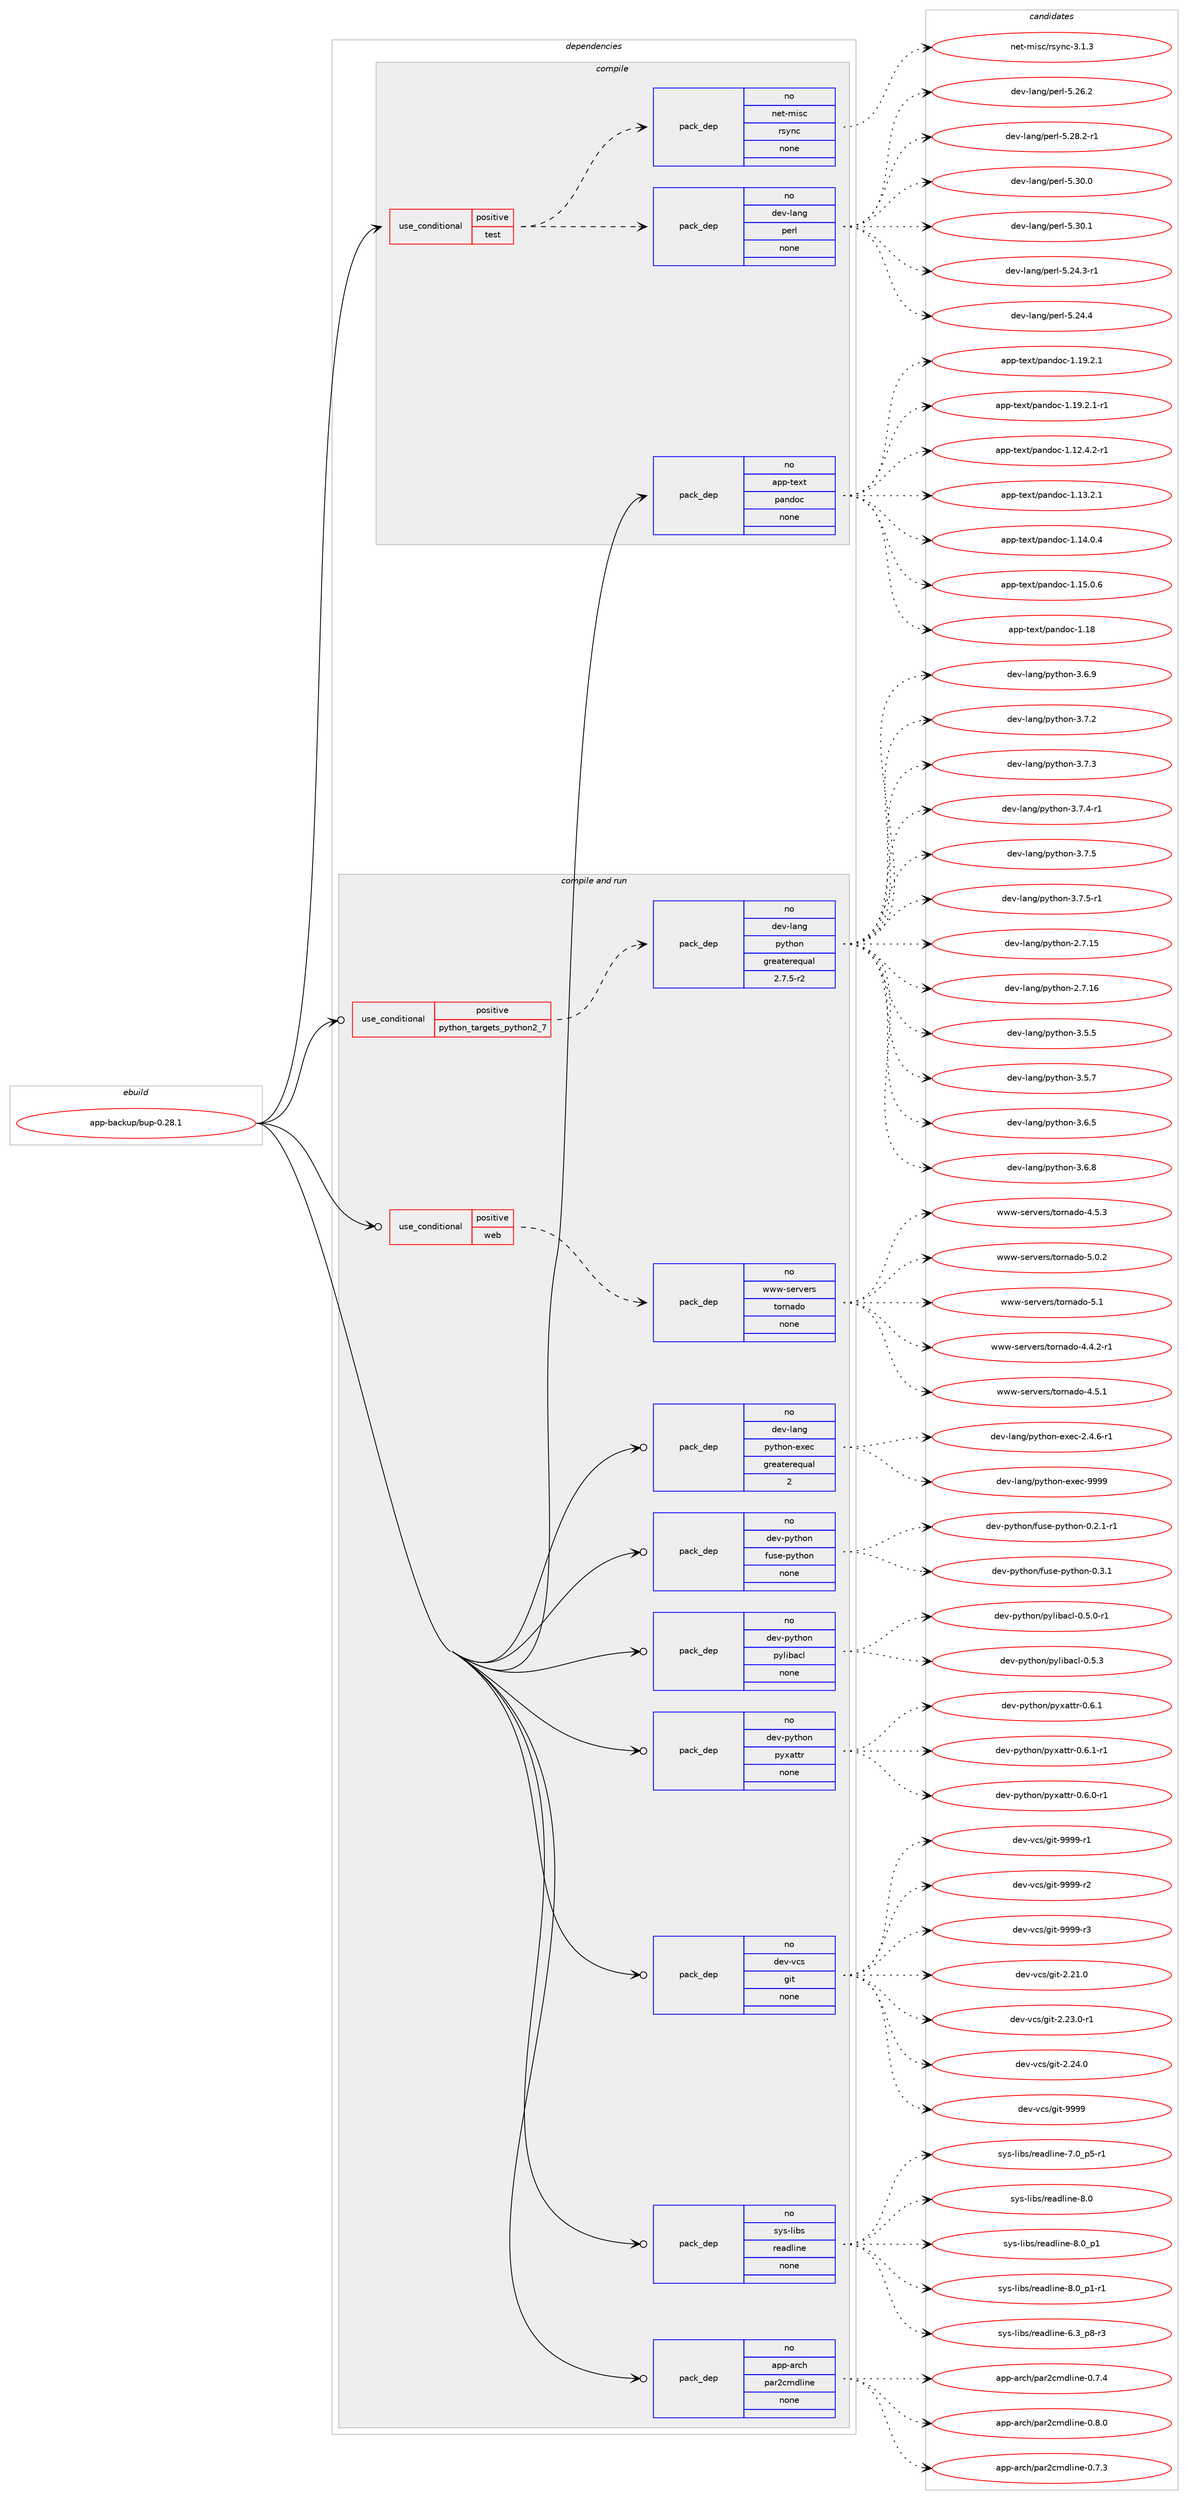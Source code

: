 digraph prolog {

# *************
# Graph options
# *************

newrank=true;
concentrate=true;
compound=true;
graph [rankdir=LR,fontname=Helvetica,fontsize=10,ranksep=1.5];#, ranksep=2.5, nodesep=0.2];
edge  [arrowhead=vee];
node  [fontname=Helvetica,fontsize=10];

# **********
# The ebuild
# **********

subgraph cluster_leftcol {
color=gray;
rank=same;
label=<<i>ebuild</i>>;
id [label="app-backup/bup-0.28.1", color=red, width=4, href="../app-backup/bup-0.28.1.svg"];
}

# ****************
# The dependencies
# ****************

subgraph cluster_midcol {
color=gray;
label=<<i>dependencies</i>>;
subgraph cluster_compile {
fillcolor="#eeeeee";
style=filled;
label=<<i>compile</i>>;
subgraph cond113298 {
dependency474621 [label=<<TABLE BORDER="0" CELLBORDER="1" CELLSPACING="0" CELLPADDING="4"><TR><TD ROWSPAN="3" CELLPADDING="10">use_conditional</TD></TR><TR><TD>positive</TD></TR><TR><TD>test</TD></TR></TABLE>>, shape=none, color=red];
subgraph pack352700 {
dependency474622 [label=<<TABLE BORDER="0" CELLBORDER="1" CELLSPACING="0" CELLPADDING="4" WIDTH="220"><TR><TD ROWSPAN="6" CELLPADDING="30">pack_dep</TD></TR><TR><TD WIDTH="110">no</TD></TR><TR><TD>dev-lang</TD></TR><TR><TD>perl</TD></TR><TR><TD>none</TD></TR><TR><TD></TD></TR></TABLE>>, shape=none, color=blue];
}
dependency474621:e -> dependency474622:w [weight=20,style="dashed",arrowhead="vee"];
subgraph pack352701 {
dependency474623 [label=<<TABLE BORDER="0" CELLBORDER="1" CELLSPACING="0" CELLPADDING="4" WIDTH="220"><TR><TD ROWSPAN="6" CELLPADDING="30">pack_dep</TD></TR><TR><TD WIDTH="110">no</TD></TR><TR><TD>net-misc</TD></TR><TR><TD>rsync</TD></TR><TR><TD>none</TD></TR><TR><TD></TD></TR></TABLE>>, shape=none, color=blue];
}
dependency474621:e -> dependency474623:w [weight=20,style="dashed",arrowhead="vee"];
}
id:e -> dependency474621:w [weight=20,style="solid",arrowhead="vee"];
subgraph pack352702 {
dependency474624 [label=<<TABLE BORDER="0" CELLBORDER="1" CELLSPACING="0" CELLPADDING="4" WIDTH="220"><TR><TD ROWSPAN="6" CELLPADDING="30">pack_dep</TD></TR><TR><TD WIDTH="110">no</TD></TR><TR><TD>app-text</TD></TR><TR><TD>pandoc</TD></TR><TR><TD>none</TD></TR><TR><TD></TD></TR></TABLE>>, shape=none, color=blue];
}
id:e -> dependency474624:w [weight=20,style="solid",arrowhead="vee"];
}
subgraph cluster_compileandrun {
fillcolor="#eeeeee";
style=filled;
label=<<i>compile and run</i>>;
subgraph cond113299 {
dependency474625 [label=<<TABLE BORDER="0" CELLBORDER="1" CELLSPACING="0" CELLPADDING="4"><TR><TD ROWSPAN="3" CELLPADDING="10">use_conditional</TD></TR><TR><TD>positive</TD></TR><TR><TD>python_targets_python2_7</TD></TR></TABLE>>, shape=none, color=red];
subgraph pack352703 {
dependency474626 [label=<<TABLE BORDER="0" CELLBORDER="1" CELLSPACING="0" CELLPADDING="4" WIDTH="220"><TR><TD ROWSPAN="6" CELLPADDING="30">pack_dep</TD></TR><TR><TD WIDTH="110">no</TD></TR><TR><TD>dev-lang</TD></TR><TR><TD>python</TD></TR><TR><TD>greaterequal</TD></TR><TR><TD>2.7.5-r2</TD></TR></TABLE>>, shape=none, color=blue];
}
dependency474625:e -> dependency474626:w [weight=20,style="dashed",arrowhead="vee"];
}
id:e -> dependency474625:w [weight=20,style="solid",arrowhead="odotvee"];
subgraph cond113300 {
dependency474627 [label=<<TABLE BORDER="0" CELLBORDER="1" CELLSPACING="0" CELLPADDING="4"><TR><TD ROWSPAN="3" CELLPADDING="10">use_conditional</TD></TR><TR><TD>positive</TD></TR><TR><TD>web</TD></TR></TABLE>>, shape=none, color=red];
subgraph pack352704 {
dependency474628 [label=<<TABLE BORDER="0" CELLBORDER="1" CELLSPACING="0" CELLPADDING="4" WIDTH="220"><TR><TD ROWSPAN="6" CELLPADDING="30">pack_dep</TD></TR><TR><TD WIDTH="110">no</TD></TR><TR><TD>www-servers</TD></TR><TR><TD>tornado</TD></TR><TR><TD>none</TD></TR><TR><TD></TD></TR></TABLE>>, shape=none, color=blue];
}
dependency474627:e -> dependency474628:w [weight=20,style="dashed",arrowhead="vee"];
}
id:e -> dependency474627:w [weight=20,style="solid",arrowhead="odotvee"];
subgraph pack352705 {
dependency474629 [label=<<TABLE BORDER="0" CELLBORDER="1" CELLSPACING="0" CELLPADDING="4" WIDTH="220"><TR><TD ROWSPAN="6" CELLPADDING="30">pack_dep</TD></TR><TR><TD WIDTH="110">no</TD></TR><TR><TD>app-arch</TD></TR><TR><TD>par2cmdline</TD></TR><TR><TD>none</TD></TR><TR><TD></TD></TR></TABLE>>, shape=none, color=blue];
}
id:e -> dependency474629:w [weight=20,style="solid",arrowhead="odotvee"];
subgraph pack352706 {
dependency474630 [label=<<TABLE BORDER="0" CELLBORDER="1" CELLSPACING="0" CELLPADDING="4" WIDTH="220"><TR><TD ROWSPAN="6" CELLPADDING="30">pack_dep</TD></TR><TR><TD WIDTH="110">no</TD></TR><TR><TD>dev-lang</TD></TR><TR><TD>python-exec</TD></TR><TR><TD>greaterequal</TD></TR><TR><TD>2</TD></TR></TABLE>>, shape=none, color=blue];
}
id:e -> dependency474630:w [weight=20,style="solid",arrowhead="odotvee"];
subgraph pack352707 {
dependency474631 [label=<<TABLE BORDER="0" CELLBORDER="1" CELLSPACING="0" CELLPADDING="4" WIDTH="220"><TR><TD ROWSPAN="6" CELLPADDING="30">pack_dep</TD></TR><TR><TD WIDTH="110">no</TD></TR><TR><TD>dev-python</TD></TR><TR><TD>fuse-python</TD></TR><TR><TD>none</TD></TR><TR><TD></TD></TR></TABLE>>, shape=none, color=blue];
}
id:e -> dependency474631:w [weight=20,style="solid",arrowhead="odotvee"];
subgraph pack352708 {
dependency474632 [label=<<TABLE BORDER="0" CELLBORDER="1" CELLSPACING="0" CELLPADDING="4" WIDTH="220"><TR><TD ROWSPAN="6" CELLPADDING="30">pack_dep</TD></TR><TR><TD WIDTH="110">no</TD></TR><TR><TD>dev-python</TD></TR><TR><TD>pylibacl</TD></TR><TR><TD>none</TD></TR><TR><TD></TD></TR></TABLE>>, shape=none, color=blue];
}
id:e -> dependency474632:w [weight=20,style="solid",arrowhead="odotvee"];
subgraph pack352709 {
dependency474633 [label=<<TABLE BORDER="0" CELLBORDER="1" CELLSPACING="0" CELLPADDING="4" WIDTH="220"><TR><TD ROWSPAN="6" CELLPADDING="30">pack_dep</TD></TR><TR><TD WIDTH="110">no</TD></TR><TR><TD>dev-python</TD></TR><TR><TD>pyxattr</TD></TR><TR><TD>none</TD></TR><TR><TD></TD></TR></TABLE>>, shape=none, color=blue];
}
id:e -> dependency474633:w [weight=20,style="solid",arrowhead="odotvee"];
subgraph pack352710 {
dependency474634 [label=<<TABLE BORDER="0" CELLBORDER="1" CELLSPACING="0" CELLPADDING="4" WIDTH="220"><TR><TD ROWSPAN="6" CELLPADDING="30">pack_dep</TD></TR><TR><TD WIDTH="110">no</TD></TR><TR><TD>dev-vcs</TD></TR><TR><TD>git</TD></TR><TR><TD>none</TD></TR><TR><TD></TD></TR></TABLE>>, shape=none, color=blue];
}
id:e -> dependency474634:w [weight=20,style="solid",arrowhead="odotvee"];
subgraph pack352711 {
dependency474635 [label=<<TABLE BORDER="0" CELLBORDER="1" CELLSPACING="0" CELLPADDING="4" WIDTH="220"><TR><TD ROWSPAN="6" CELLPADDING="30">pack_dep</TD></TR><TR><TD WIDTH="110">no</TD></TR><TR><TD>sys-libs</TD></TR><TR><TD>readline</TD></TR><TR><TD>none</TD></TR><TR><TD></TD></TR></TABLE>>, shape=none, color=blue];
}
id:e -> dependency474635:w [weight=20,style="solid",arrowhead="odotvee"];
}
subgraph cluster_run {
fillcolor="#eeeeee";
style=filled;
label=<<i>run</i>>;
}
}

# **************
# The candidates
# **************

subgraph cluster_choices {
rank=same;
color=gray;
label=<<i>candidates</i>>;

subgraph choice352700 {
color=black;
nodesep=1;
choice100101118451089711010347112101114108455346505246514511449 [label="dev-lang/perl-5.24.3-r1", color=red, width=4,href="../dev-lang/perl-5.24.3-r1.svg"];
choice10010111845108971101034711210111410845534650524652 [label="dev-lang/perl-5.24.4", color=red, width=4,href="../dev-lang/perl-5.24.4.svg"];
choice10010111845108971101034711210111410845534650544650 [label="dev-lang/perl-5.26.2", color=red, width=4,href="../dev-lang/perl-5.26.2.svg"];
choice100101118451089711010347112101114108455346505646504511449 [label="dev-lang/perl-5.28.2-r1", color=red, width=4,href="../dev-lang/perl-5.28.2-r1.svg"];
choice10010111845108971101034711210111410845534651484648 [label="dev-lang/perl-5.30.0", color=red, width=4,href="../dev-lang/perl-5.30.0.svg"];
choice10010111845108971101034711210111410845534651484649 [label="dev-lang/perl-5.30.1", color=red, width=4,href="../dev-lang/perl-5.30.1.svg"];
dependency474622:e -> choice100101118451089711010347112101114108455346505246514511449:w [style=dotted,weight="100"];
dependency474622:e -> choice10010111845108971101034711210111410845534650524652:w [style=dotted,weight="100"];
dependency474622:e -> choice10010111845108971101034711210111410845534650544650:w [style=dotted,weight="100"];
dependency474622:e -> choice100101118451089711010347112101114108455346505646504511449:w [style=dotted,weight="100"];
dependency474622:e -> choice10010111845108971101034711210111410845534651484648:w [style=dotted,weight="100"];
dependency474622:e -> choice10010111845108971101034711210111410845534651484649:w [style=dotted,weight="100"];
}
subgraph choice352701 {
color=black;
nodesep=1;
choice11010111645109105115994711411512111099455146494651 [label="net-misc/rsync-3.1.3", color=red, width=4,href="../net-misc/rsync-3.1.3.svg"];
dependency474623:e -> choice11010111645109105115994711411512111099455146494651:w [style=dotted,weight="100"];
}
subgraph choice352702 {
color=black;
nodesep=1;
choice97112112451161011201164711297110100111994549464950465246504511449 [label="app-text/pandoc-1.12.4.2-r1", color=red, width=4,href="../app-text/pandoc-1.12.4.2-r1.svg"];
choice9711211245116101120116471129711010011199454946495146504649 [label="app-text/pandoc-1.13.2.1", color=red, width=4,href="../app-text/pandoc-1.13.2.1.svg"];
choice9711211245116101120116471129711010011199454946495246484652 [label="app-text/pandoc-1.14.0.4", color=red, width=4,href="../app-text/pandoc-1.14.0.4.svg"];
choice9711211245116101120116471129711010011199454946495346484654 [label="app-text/pandoc-1.15.0.6", color=red, width=4,href="../app-text/pandoc-1.15.0.6.svg"];
choice97112112451161011201164711297110100111994549464956 [label="app-text/pandoc-1.18", color=red, width=4,href="../app-text/pandoc-1.18.svg"];
choice9711211245116101120116471129711010011199454946495746504649 [label="app-text/pandoc-1.19.2.1", color=red, width=4,href="../app-text/pandoc-1.19.2.1.svg"];
choice97112112451161011201164711297110100111994549464957465046494511449 [label="app-text/pandoc-1.19.2.1-r1", color=red, width=4,href="../app-text/pandoc-1.19.2.1-r1.svg"];
dependency474624:e -> choice97112112451161011201164711297110100111994549464950465246504511449:w [style=dotted,weight="100"];
dependency474624:e -> choice9711211245116101120116471129711010011199454946495146504649:w [style=dotted,weight="100"];
dependency474624:e -> choice9711211245116101120116471129711010011199454946495246484652:w [style=dotted,weight="100"];
dependency474624:e -> choice9711211245116101120116471129711010011199454946495346484654:w [style=dotted,weight="100"];
dependency474624:e -> choice97112112451161011201164711297110100111994549464956:w [style=dotted,weight="100"];
dependency474624:e -> choice9711211245116101120116471129711010011199454946495746504649:w [style=dotted,weight="100"];
dependency474624:e -> choice97112112451161011201164711297110100111994549464957465046494511449:w [style=dotted,weight="100"];
}
subgraph choice352703 {
color=black;
nodesep=1;
choice10010111845108971101034711212111610411111045504655464953 [label="dev-lang/python-2.7.15", color=red, width=4,href="../dev-lang/python-2.7.15.svg"];
choice10010111845108971101034711212111610411111045504655464954 [label="dev-lang/python-2.7.16", color=red, width=4,href="../dev-lang/python-2.7.16.svg"];
choice100101118451089711010347112121116104111110455146534653 [label="dev-lang/python-3.5.5", color=red, width=4,href="../dev-lang/python-3.5.5.svg"];
choice100101118451089711010347112121116104111110455146534655 [label="dev-lang/python-3.5.7", color=red, width=4,href="../dev-lang/python-3.5.7.svg"];
choice100101118451089711010347112121116104111110455146544653 [label="dev-lang/python-3.6.5", color=red, width=4,href="../dev-lang/python-3.6.5.svg"];
choice100101118451089711010347112121116104111110455146544656 [label="dev-lang/python-3.6.8", color=red, width=4,href="../dev-lang/python-3.6.8.svg"];
choice100101118451089711010347112121116104111110455146544657 [label="dev-lang/python-3.6.9", color=red, width=4,href="../dev-lang/python-3.6.9.svg"];
choice100101118451089711010347112121116104111110455146554650 [label="dev-lang/python-3.7.2", color=red, width=4,href="../dev-lang/python-3.7.2.svg"];
choice100101118451089711010347112121116104111110455146554651 [label="dev-lang/python-3.7.3", color=red, width=4,href="../dev-lang/python-3.7.3.svg"];
choice1001011184510897110103471121211161041111104551465546524511449 [label="dev-lang/python-3.7.4-r1", color=red, width=4,href="../dev-lang/python-3.7.4-r1.svg"];
choice100101118451089711010347112121116104111110455146554653 [label="dev-lang/python-3.7.5", color=red, width=4,href="../dev-lang/python-3.7.5.svg"];
choice1001011184510897110103471121211161041111104551465546534511449 [label="dev-lang/python-3.7.5-r1", color=red, width=4,href="../dev-lang/python-3.7.5-r1.svg"];
dependency474626:e -> choice10010111845108971101034711212111610411111045504655464953:w [style=dotted,weight="100"];
dependency474626:e -> choice10010111845108971101034711212111610411111045504655464954:w [style=dotted,weight="100"];
dependency474626:e -> choice100101118451089711010347112121116104111110455146534653:w [style=dotted,weight="100"];
dependency474626:e -> choice100101118451089711010347112121116104111110455146534655:w [style=dotted,weight="100"];
dependency474626:e -> choice100101118451089711010347112121116104111110455146544653:w [style=dotted,weight="100"];
dependency474626:e -> choice100101118451089711010347112121116104111110455146544656:w [style=dotted,weight="100"];
dependency474626:e -> choice100101118451089711010347112121116104111110455146544657:w [style=dotted,weight="100"];
dependency474626:e -> choice100101118451089711010347112121116104111110455146554650:w [style=dotted,weight="100"];
dependency474626:e -> choice100101118451089711010347112121116104111110455146554651:w [style=dotted,weight="100"];
dependency474626:e -> choice1001011184510897110103471121211161041111104551465546524511449:w [style=dotted,weight="100"];
dependency474626:e -> choice100101118451089711010347112121116104111110455146554653:w [style=dotted,weight="100"];
dependency474626:e -> choice1001011184510897110103471121211161041111104551465546534511449:w [style=dotted,weight="100"];
}
subgraph choice352704 {
color=black;
nodesep=1;
choice1191191194511510111411810111411547116111114110971001114552465246504511449 [label="www-servers/tornado-4.4.2-r1", color=red, width=4,href="../www-servers/tornado-4.4.2-r1.svg"];
choice119119119451151011141181011141154711611111411097100111455246534649 [label="www-servers/tornado-4.5.1", color=red, width=4,href="../www-servers/tornado-4.5.1.svg"];
choice119119119451151011141181011141154711611111411097100111455246534651 [label="www-servers/tornado-4.5.3", color=red, width=4,href="../www-servers/tornado-4.5.3.svg"];
choice119119119451151011141181011141154711611111411097100111455346484650 [label="www-servers/tornado-5.0.2", color=red, width=4,href="../www-servers/tornado-5.0.2.svg"];
choice11911911945115101114118101114115471161111141109710011145534649 [label="www-servers/tornado-5.1", color=red, width=4,href="../www-servers/tornado-5.1.svg"];
dependency474628:e -> choice1191191194511510111411810111411547116111114110971001114552465246504511449:w [style=dotted,weight="100"];
dependency474628:e -> choice119119119451151011141181011141154711611111411097100111455246534649:w [style=dotted,weight="100"];
dependency474628:e -> choice119119119451151011141181011141154711611111411097100111455246534651:w [style=dotted,weight="100"];
dependency474628:e -> choice119119119451151011141181011141154711611111411097100111455346484650:w [style=dotted,weight="100"];
dependency474628:e -> choice11911911945115101114118101114115471161111141109710011145534649:w [style=dotted,weight="100"];
}
subgraph choice352705 {
color=black;
nodesep=1;
choice9711211245971149910447112971145099109100108105110101454846554651 [label="app-arch/par2cmdline-0.7.3", color=red, width=4,href="../app-arch/par2cmdline-0.7.3.svg"];
choice9711211245971149910447112971145099109100108105110101454846554652 [label="app-arch/par2cmdline-0.7.4", color=red, width=4,href="../app-arch/par2cmdline-0.7.4.svg"];
choice9711211245971149910447112971145099109100108105110101454846564648 [label="app-arch/par2cmdline-0.8.0", color=red, width=4,href="../app-arch/par2cmdline-0.8.0.svg"];
dependency474629:e -> choice9711211245971149910447112971145099109100108105110101454846554651:w [style=dotted,weight="100"];
dependency474629:e -> choice9711211245971149910447112971145099109100108105110101454846554652:w [style=dotted,weight="100"];
dependency474629:e -> choice9711211245971149910447112971145099109100108105110101454846564648:w [style=dotted,weight="100"];
}
subgraph choice352706 {
color=black;
nodesep=1;
choice10010111845108971101034711212111610411111045101120101994550465246544511449 [label="dev-lang/python-exec-2.4.6-r1", color=red, width=4,href="../dev-lang/python-exec-2.4.6-r1.svg"];
choice10010111845108971101034711212111610411111045101120101994557575757 [label="dev-lang/python-exec-9999", color=red, width=4,href="../dev-lang/python-exec-9999.svg"];
dependency474630:e -> choice10010111845108971101034711212111610411111045101120101994550465246544511449:w [style=dotted,weight="100"];
dependency474630:e -> choice10010111845108971101034711212111610411111045101120101994557575757:w [style=dotted,weight="100"];
}
subgraph choice352707 {
color=black;
nodesep=1;
choice1001011184511212111610411111047102117115101451121211161041111104548465046494511449 [label="dev-python/fuse-python-0.2.1-r1", color=red, width=4,href="../dev-python/fuse-python-0.2.1-r1.svg"];
choice100101118451121211161041111104710211711510145112121116104111110454846514649 [label="dev-python/fuse-python-0.3.1", color=red, width=4,href="../dev-python/fuse-python-0.3.1.svg"];
dependency474631:e -> choice1001011184511212111610411111047102117115101451121211161041111104548465046494511449:w [style=dotted,weight="100"];
dependency474631:e -> choice100101118451121211161041111104710211711510145112121116104111110454846514649:w [style=dotted,weight="100"];
}
subgraph choice352708 {
color=black;
nodesep=1;
choice10010111845112121116104111110471121211081059897991084548465346484511449 [label="dev-python/pylibacl-0.5.0-r1", color=red, width=4,href="../dev-python/pylibacl-0.5.0-r1.svg"];
choice1001011184511212111610411111047112121108105989799108454846534651 [label="dev-python/pylibacl-0.5.3", color=red, width=4,href="../dev-python/pylibacl-0.5.3.svg"];
dependency474632:e -> choice10010111845112121116104111110471121211081059897991084548465346484511449:w [style=dotted,weight="100"];
dependency474632:e -> choice1001011184511212111610411111047112121108105989799108454846534651:w [style=dotted,weight="100"];
}
subgraph choice352709 {
color=black;
nodesep=1;
choice1001011184511212111610411111047112121120971161161144548465446484511449 [label="dev-python/pyxattr-0.6.0-r1", color=red, width=4,href="../dev-python/pyxattr-0.6.0-r1.svg"];
choice100101118451121211161041111104711212112097116116114454846544649 [label="dev-python/pyxattr-0.6.1", color=red, width=4,href="../dev-python/pyxattr-0.6.1.svg"];
choice1001011184511212111610411111047112121120971161161144548465446494511449 [label="dev-python/pyxattr-0.6.1-r1", color=red, width=4,href="../dev-python/pyxattr-0.6.1-r1.svg"];
dependency474633:e -> choice1001011184511212111610411111047112121120971161161144548465446484511449:w [style=dotted,weight="100"];
dependency474633:e -> choice100101118451121211161041111104711212112097116116114454846544649:w [style=dotted,weight="100"];
dependency474633:e -> choice1001011184511212111610411111047112121120971161161144548465446494511449:w [style=dotted,weight="100"];
}
subgraph choice352710 {
color=black;
nodesep=1;
choice10010111845118991154710310511645504650494648 [label="dev-vcs/git-2.21.0", color=red, width=4,href="../dev-vcs/git-2.21.0.svg"];
choice100101118451189911547103105116455046505146484511449 [label="dev-vcs/git-2.23.0-r1", color=red, width=4,href="../dev-vcs/git-2.23.0-r1.svg"];
choice10010111845118991154710310511645504650524648 [label="dev-vcs/git-2.24.0", color=red, width=4,href="../dev-vcs/git-2.24.0.svg"];
choice1001011184511899115471031051164557575757 [label="dev-vcs/git-9999", color=red, width=4,href="../dev-vcs/git-9999.svg"];
choice10010111845118991154710310511645575757574511449 [label="dev-vcs/git-9999-r1", color=red, width=4,href="../dev-vcs/git-9999-r1.svg"];
choice10010111845118991154710310511645575757574511450 [label="dev-vcs/git-9999-r2", color=red, width=4,href="../dev-vcs/git-9999-r2.svg"];
choice10010111845118991154710310511645575757574511451 [label="dev-vcs/git-9999-r3", color=red, width=4,href="../dev-vcs/git-9999-r3.svg"];
dependency474634:e -> choice10010111845118991154710310511645504650494648:w [style=dotted,weight="100"];
dependency474634:e -> choice100101118451189911547103105116455046505146484511449:w [style=dotted,weight="100"];
dependency474634:e -> choice10010111845118991154710310511645504650524648:w [style=dotted,weight="100"];
dependency474634:e -> choice1001011184511899115471031051164557575757:w [style=dotted,weight="100"];
dependency474634:e -> choice10010111845118991154710310511645575757574511449:w [style=dotted,weight="100"];
dependency474634:e -> choice10010111845118991154710310511645575757574511450:w [style=dotted,weight="100"];
dependency474634:e -> choice10010111845118991154710310511645575757574511451:w [style=dotted,weight="100"];
}
subgraph choice352711 {
color=black;
nodesep=1;
choice115121115451081059811547114101971001081051101014554465195112564511451 [label="sys-libs/readline-6.3_p8-r3", color=red, width=4,href="../sys-libs/readline-6.3_p8-r3.svg"];
choice115121115451081059811547114101971001081051101014555464895112534511449 [label="sys-libs/readline-7.0_p5-r1", color=red, width=4,href="../sys-libs/readline-7.0_p5-r1.svg"];
choice1151211154510810598115471141019710010810511010145564648 [label="sys-libs/readline-8.0", color=red, width=4,href="../sys-libs/readline-8.0.svg"];
choice11512111545108105981154711410197100108105110101455646489511249 [label="sys-libs/readline-8.0_p1", color=red, width=4,href="../sys-libs/readline-8.0_p1.svg"];
choice115121115451081059811547114101971001081051101014556464895112494511449 [label="sys-libs/readline-8.0_p1-r1", color=red, width=4,href="../sys-libs/readline-8.0_p1-r1.svg"];
dependency474635:e -> choice115121115451081059811547114101971001081051101014554465195112564511451:w [style=dotted,weight="100"];
dependency474635:e -> choice115121115451081059811547114101971001081051101014555464895112534511449:w [style=dotted,weight="100"];
dependency474635:e -> choice1151211154510810598115471141019710010810511010145564648:w [style=dotted,weight="100"];
dependency474635:e -> choice11512111545108105981154711410197100108105110101455646489511249:w [style=dotted,weight="100"];
dependency474635:e -> choice115121115451081059811547114101971001081051101014556464895112494511449:w [style=dotted,weight="100"];
}
}

}

